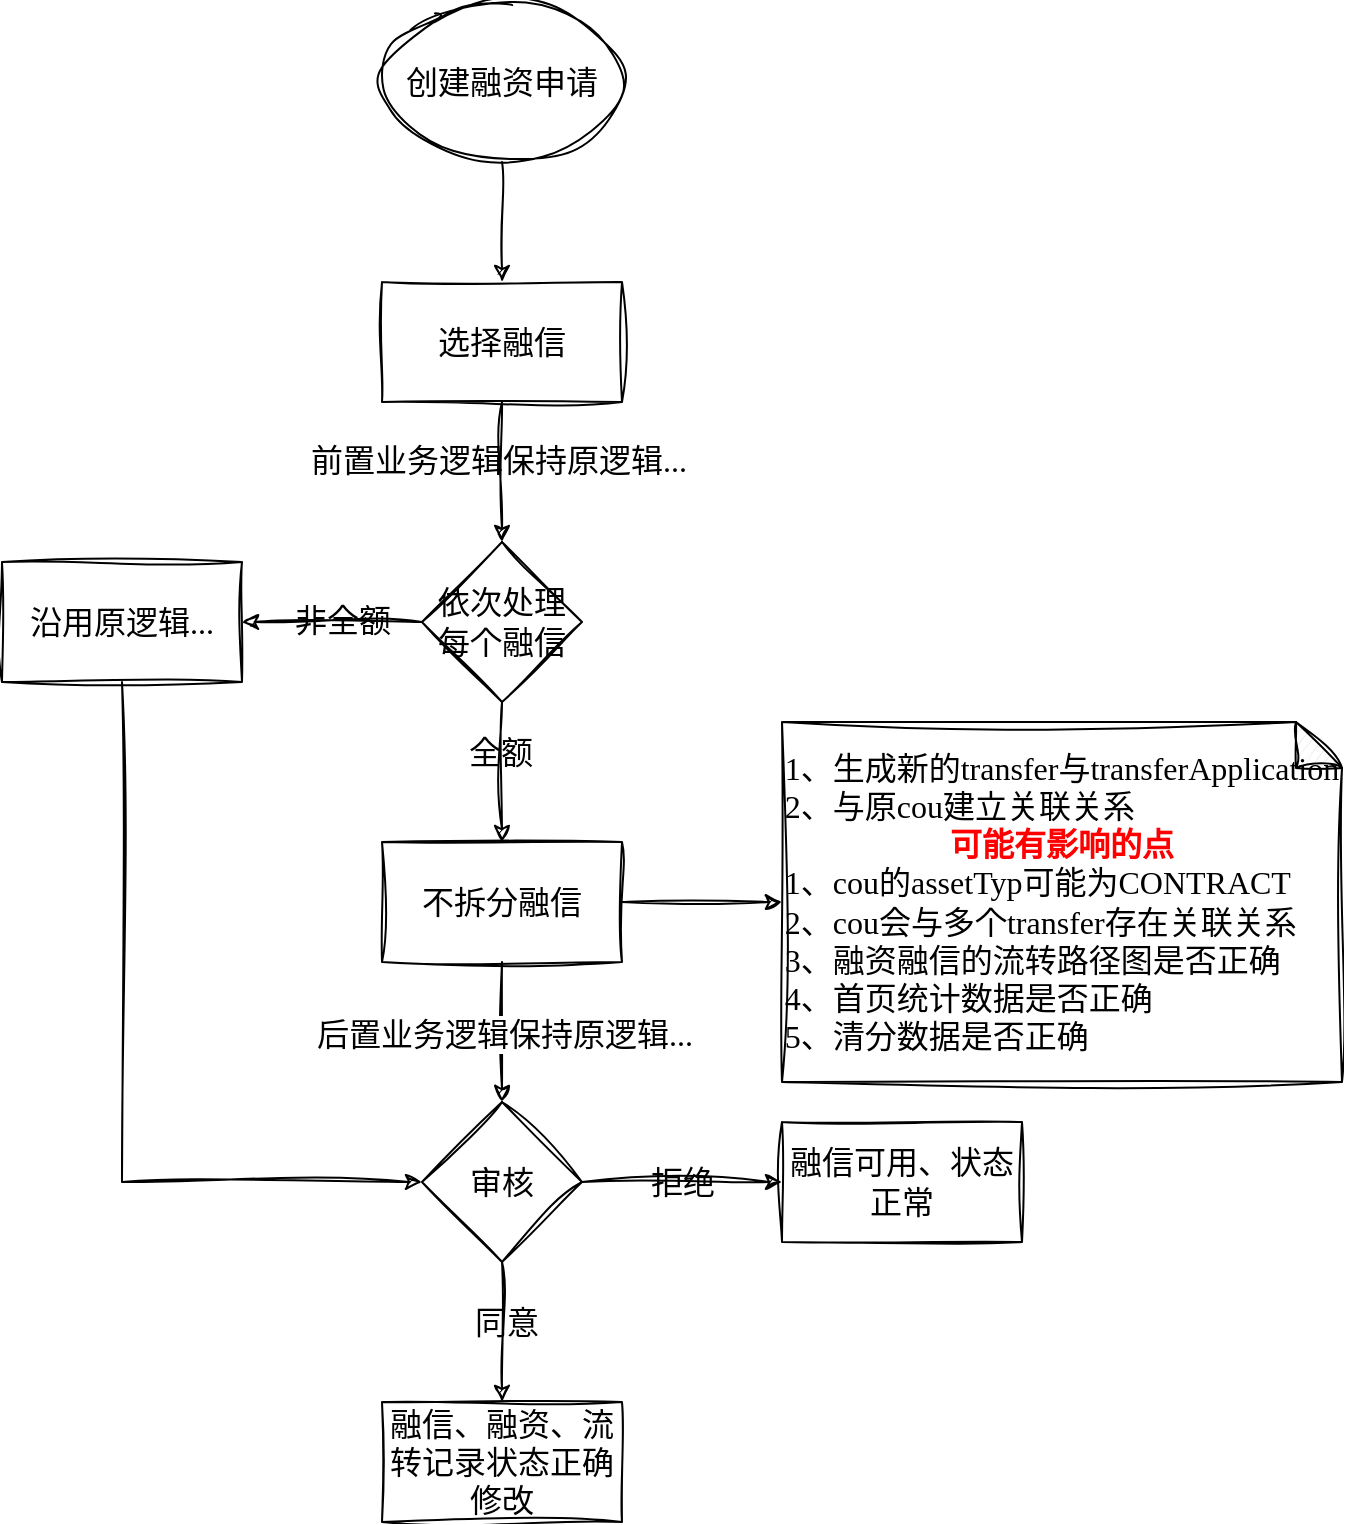 <mxfile version="24.7.17">
  <diagram name="第 1 页" id="oDhFCcuOqRSYPgUYl9Wo">
    <mxGraphModel dx="1242" dy="785" grid="1" gridSize="10" guides="1" tooltips="1" connect="1" arrows="1" fold="1" page="1" pageScale="1" pageWidth="827" pageHeight="1169" math="0" shadow="0">
      <root>
        <mxCell id="0" />
        <mxCell id="1" parent="0" />
        <mxCell id="p33mTXCWpmtPviyPJqFd-3" value="" style="edgeStyle=orthogonalEdgeStyle;rounded=0;sketch=1;hachureGap=4;jiggle=2;curveFitting=1;orthogonalLoop=1;jettySize=auto;html=1;fontFamily=Architects Daughter;fontSource=https%3A%2F%2Ffonts.googleapis.com%2Fcss%3Ffamily%3DArchitects%2BDaughter;" edge="1" parent="1" source="p33mTXCWpmtPviyPJqFd-1" target="p33mTXCWpmtPviyPJqFd-2">
          <mxGeometry relative="1" as="geometry" />
        </mxCell>
        <mxCell id="p33mTXCWpmtPviyPJqFd-1" value="&lt;font data-font-src=&quot;https://fonts.googleapis.com/css?family=Long+Cang&quot; style=&quot;font-size: 16px;&quot;&gt;创建融资申请&lt;/font&gt;" style="ellipse;whiteSpace=wrap;html=1;sketch=1;hachureGap=4;jiggle=2;curveFitting=1;fontFamily=Long Cang;fontSource=https%3A%2F%2Ffonts.googleapis.com%2Fcss%3Ffamily%3DLong%2BCang;fillColor=none;fontSize=16;" vertex="1" parent="1">
          <mxGeometry x="320" y="120" width="120" height="80" as="geometry" />
        </mxCell>
        <mxCell id="p33mTXCWpmtPviyPJqFd-21" value="" style="edgeStyle=orthogonalEdgeStyle;shape=connector;rounded=0;sketch=1;hachureGap=4;jiggle=2;curveFitting=1;orthogonalLoop=1;jettySize=auto;html=1;strokeColor=default;align=center;verticalAlign=middle;fontFamily=Long Cang;fontSource=https%3A%2F%2Ffonts.googleapis.com%2Fcss%3Ffamily%3DLong%2BCang;fontSize=16;fontColor=default;labelBackgroundColor=default;endArrow=classic;" edge="1" parent="1" source="p33mTXCWpmtPviyPJqFd-2" target="p33mTXCWpmtPviyPJqFd-13">
          <mxGeometry relative="1" as="geometry" />
        </mxCell>
        <mxCell id="p33mTXCWpmtPviyPJqFd-36" value="前置业务逻辑保持原逻辑..." style="edgeLabel;html=1;align=center;verticalAlign=middle;resizable=0;points=[];sketch=1;hachureGap=4;jiggle=2;curveFitting=1;strokeColor=default;fontFamily=Long Cang;fontSource=https%3A%2F%2Ffonts.googleapis.com%2Fcss%3Ffamily%3DLong%2BCang;fontSize=16;fontColor=default;labelBackgroundColor=none;fillColor=none;" vertex="1" connectable="0" parent="p33mTXCWpmtPviyPJqFd-21">
          <mxGeometry x="-0.186" y="-2" relative="1" as="geometry">
            <mxPoint as="offset" />
          </mxGeometry>
        </mxCell>
        <mxCell id="p33mTXCWpmtPviyPJqFd-2" value="&lt;font style=&quot;font-size: 16px;&quot;&gt;选择融信&lt;/font&gt;" style="whiteSpace=wrap;html=1;fontFamily=Long Cang;fillColor=none;sketch=1;hachureGap=4;jiggle=2;curveFitting=1;fontSource=https%3A%2F%2Ffonts.googleapis.com%2Fcss%3Ffamily%3DLong%2BCang;fontSize=16;" vertex="1" parent="1">
          <mxGeometry x="320" y="260" width="120" height="60" as="geometry" />
        </mxCell>
        <mxCell id="p33mTXCWpmtPviyPJqFd-16" value="" style="edgeStyle=orthogonalEdgeStyle;shape=connector;rounded=0;sketch=1;hachureGap=4;jiggle=2;curveFitting=1;orthogonalLoop=1;jettySize=auto;html=1;strokeColor=default;align=center;verticalAlign=middle;fontFamily=Long Cang;fontSource=https%3A%2F%2Ffonts.googleapis.com%2Fcss%3Ffamily%3DLong%2BCang;fontSize=16;fontColor=default;labelBackgroundColor=default;endArrow=classic;" edge="1" parent="1" source="p33mTXCWpmtPviyPJqFd-13" target="p33mTXCWpmtPviyPJqFd-15">
          <mxGeometry relative="1" as="geometry" />
        </mxCell>
        <mxCell id="p33mTXCWpmtPviyPJqFd-17" value="非全额" style="edgeLabel;html=1;align=center;verticalAlign=middle;resizable=0;points=[];sketch=1;hachureGap=4;jiggle=2;curveFitting=1;strokeColor=default;fontFamily=Long Cang;fontSource=https%3A%2F%2Ffonts.googleapis.com%2Fcss%3Ffamily%3DLong%2BCang;fontSize=16;fontColor=default;labelBackgroundColor=none;fillColor=none;" vertex="1" connectable="0" parent="p33mTXCWpmtPviyPJqFd-16">
          <mxGeometry x="-0.1" y="-1" relative="1" as="geometry">
            <mxPoint as="offset" />
          </mxGeometry>
        </mxCell>
        <mxCell id="p33mTXCWpmtPviyPJqFd-19" value="" style="edgeStyle=orthogonalEdgeStyle;shape=connector;rounded=0;sketch=1;hachureGap=4;jiggle=2;curveFitting=1;orthogonalLoop=1;jettySize=auto;html=1;strokeColor=default;align=center;verticalAlign=middle;fontFamily=Long Cang;fontSource=https%3A%2F%2Ffonts.googleapis.com%2Fcss%3Ffamily%3DLong%2BCang;fontSize=16;fontColor=default;labelBackgroundColor=default;endArrow=classic;" edge="1" parent="1" source="p33mTXCWpmtPviyPJqFd-13" target="p33mTXCWpmtPviyPJqFd-18">
          <mxGeometry relative="1" as="geometry" />
        </mxCell>
        <mxCell id="p33mTXCWpmtPviyPJqFd-20" value="全额" style="edgeLabel;html=1;align=center;verticalAlign=middle;resizable=0;points=[];sketch=1;hachureGap=4;jiggle=2;curveFitting=1;strokeColor=default;fontFamily=Long Cang;fontSource=https%3A%2F%2Ffonts.googleapis.com%2Fcss%3Ffamily%3DLong%2BCang;fontSize=16;fontColor=default;labelBackgroundColor=none;fillColor=none;" vertex="1" connectable="0" parent="p33mTXCWpmtPviyPJqFd-19">
          <mxGeometry x="-0.329" y="-1" relative="1" as="geometry">
            <mxPoint y="1" as="offset" />
          </mxGeometry>
        </mxCell>
        <mxCell id="p33mTXCWpmtPviyPJqFd-13" value="依次处理每个融信" style="rhombus;whiteSpace=wrap;html=1;fontSize=16;fontFamily=Long Cang;fillColor=none;sketch=1;hachureGap=4;jiggle=2;curveFitting=1;fontSource=https%3A%2F%2Ffonts.googleapis.com%2Fcss%3Ffamily%3DLong%2BCang;" vertex="1" parent="1">
          <mxGeometry x="340" y="390" width="80" height="80" as="geometry" />
        </mxCell>
        <mxCell id="p33mTXCWpmtPviyPJqFd-29" style="edgeStyle=orthogonalEdgeStyle;shape=connector;rounded=0;sketch=1;hachureGap=4;jiggle=2;curveFitting=1;orthogonalLoop=1;jettySize=auto;html=1;exitX=0.5;exitY=1;exitDx=0;exitDy=0;entryX=0;entryY=0.5;entryDx=0;entryDy=0;strokeColor=default;align=center;verticalAlign=middle;fontFamily=Long Cang;fontSource=https%3A%2F%2Ffonts.googleapis.com%2Fcss%3Ffamily%3DLong%2BCang;fontSize=16;fontColor=default;labelBackgroundColor=default;endArrow=classic;" edge="1" parent="1" source="p33mTXCWpmtPviyPJqFd-15" target="p33mTXCWpmtPviyPJqFd-26">
          <mxGeometry relative="1" as="geometry" />
        </mxCell>
        <mxCell id="p33mTXCWpmtPviyPJqFd-15" value="沿用原逻辑..." style="whiteSpace=wrap;html=1;fontSize=16;fontFamily=Long Cang;fillColor=none;sketch=1;hachureGap=4;jiggle=2;curveFitting=1;fontSource=https%3A%2F%2Ffonts.googleapis.com%2Fcss%3Ffamily%3DLong%2BCang;" vertex="1" parent="1">
          <mxGeometry x="130" y="400" width="120" height="60" as="geometry" />
        </mxCell>
        <mxCell id="p33mTXCWpmtPviyPJqFd-23" value="" style="edgeStyle=orthogonalEdgeStyle;shape=connector;rounded=0;sketch=1;hachureGap=4;jiggle=2;curveFitting=1;orthogonalLoop=1;jettySize=auto;html=1;strokeColor=default;align=center;verticalAlign=middle;fontFamily=Long Cang;fontSource=https%3A%2F%2Ffonts.googleapis.com%2Fcss%3Ffamily%3DLong%2BCang;fontSize=16;fontColor=default;labelBackgroundColor=default;endArrow=classic;entryX=0;entryY=0.5;entryDx=0;entryDy=0;entryPerimeter=0;" edge="1" parent="1" source="p33mTXCWpmtPviyPJqFd-18" target="p33mTXCWpmtPviyPJqFd-24">
          <mxGeometry relative="1" as="geometry">
            <mxPoint x="530" y="570" as="targetPoint" />
          </mxGeometry>
        </mxCell>
        <mxCell id="p33mTXCWpmtPviyPJqFd-27" value="" style="edgeStyle=orthogonalEdgeStyle;shape=connector;rounded=0;sketch=1;hachureGap=4;jiggle=2;curveFitting=1;orthogonalLoop=1;jettySize=auto;html=1;strokeColor=default;align=center;verticalAlign=middle;fontFamily=Long Cang;fontSource=https%3A%2F%2Ffonts.googleapis.com%2Fcss%3Ffamily%3DLong%2BCang;fontSize=16;fontColor=default;labelBackgroundColor=default;endArrow=classic;" edge="1" parent="1" source="p33mTXCWpmtPviyPJqFd-18" target="p33mTXCWpmtPviyPJqFd-26">
          <mxGeometry relative="1" as="geometry" />
        </mxCell>
        <mxCell id="p33mTXCWpmtPviyPJqFd-37" value="" style="edgeLabel;html=1;align=center;verticalAlign=middle;resizable=0;points=[];sketch=1;hachureGap=4;jiggle=2;curveFitting=1;strokeColor=default;fontFamily=Long Cang;fontSource=https%3A%2F%2Ffonts.googleapis.com%2Fcss%3Ffamily%3DLong%2BCang;fontSize=16;fontColor=default;labelBackgroundColor=default;fillColor=none;" vertex="1" connectable="0" parent="p33mTXCWpmtPviyPJqFd-27">
          <mxGeometry x="-0.214" relative="1" as="geometry">
            <mxPoint y="1" as="offset" />
          </mxGeometry>
        </mxCell>
        <mxCell id="p33mTXCWpmtPviyPJqFd-39" value="后置业务逻辑保持原逻辑..." style="edgeLabel;html=1;align=center;verticalAlign=middle;resizable=0;points=[];sketch=1;hachureGap=4;jiggle=2;curveFitting=1;strokeColor=default;fontFamily=Long Cang;fontSource=https%3A%2F%2Ffonts.googleapis.com%2Fcss%3Ffamily%3DLong%2BCang;fontSize=16;fontColor=default;labelBackgroundColor=default;fillColor=none;" vertex="1" connectable="0" parent="p33mTXCWpmtPviyPJqFd-27">
          <mxGeometry x="0.014" y="1" relative="1" as="geometry">
            <mxPoint as="offset" />
          </mxGeometry>
        </mxCell>
        <mxCell id="p33mTXCWpmtPviyPJqFd-18" value="不拆分融信" style="whiteSpace=wrap;html=1;fontSize=16;fontFamily=Long Cang;fillColor=none;sketch=1;hachureGap=4;jiggle=2;curveFitting=1;fontSource=https%3A%2F%2Ffonts.googleapis.com%2Fcss%3Ffamily%3DLong%2BCang;" vertex="1" parent="1">
          <mxGeometry x="320" y="540" width="120" height="60" as="geometry" />
        </mxCell>
        <mxCell id="p33mTXCWpmtPviyPJqFd-24" value="&lt;div style=&quot;text-align: left;&quot;&gt;&lt;span style=&quot;background-color: initial;&quot;&gt;1、生成新的transfer与transferApplication&lt;/span&gt;&lt;/div&gt;&lt;div style=&quot;text-align: left;&quot;&gt;2、与原cou建立关联关系&lt;/div&gt;&lt;div style=&quot;&quot;&gt;&lt;b&gt;&lt;font color=&quot;#ff0000&quot;&gt;可能有影响的点&lt;/font&gt;&lt;/b&gt;&lt;/div&gt;&lt;div style=&quot;text-align: left;&quot;&gt;1、cou的assetTyp可能为CONTRACT&lt;/div&gt;&lt;div style=&quot;text-align: left;&quot;&gt;2、cou会与多个transfer存在关联关系&lt;/div&gt;&lt;div style=&quot;text-align: left;&quot;&gt;3、融资融信的流转路径图是否正确&lt;/div&gt;&lt;div style=&quot;text-align: left;&quot;&gt;4、首页统计数据是否正确&lt;/div&gt;&lt;div style=&quot;text-align: left;&quot;&gt;5、清分数据是否正确&lt;/div&gt;" style="shape=note;whiteSpace=wrap;html=1;backgroundOutline=1;darkOpacity=0.05;sketch=1;hachureGap=4;jiggle=2;curveFitting=1;strokeColor=default;align=center;verticalAlign=middle;fontFamily=Long Cang;fontSource=https%3A%2F%2Ffonts.googleapis.com%2Fcss%3Ffamily%3DLong%2BCang;fontSize=16;fontColor=default;labelBackgroundColor=none;fillColor=none;size=23;" vertex="1" parent="1">
          <mxGeometry x="520" y="480" width="280" height="180" as="geometry" />
        </mxCell>
        <mxCell id="p33mTXCWpmtPviyPJqFd-32" value="" style="edgeStyle=orthogonalEdgeStyle;shape=connector;rounded=0;sketch=1;hachureGap=4;jiggle=2;curveFitting=1;orthogonalLoop=1;jettySize=auto;html=1;strokeColor=default;align=center;verticalAlign=middle;fontFamily=Long Cang;fontSource=https%3A%2F%2Ffonts.googleapis.com%2Fcss%3Ffamily%3DLong%2BCang;fontSize=16;fontColor=default;labelBackgroundColor=none;endArrow=classic;" edge="1" parent="1" source="p33mTXCWpmtPviyPJqFd-26" target="p33mTXCWpmtPviyPJqFd-31">
          <mxGeometry relative="1" as="geometry" />
        </mxCell>
        <mxCell id="p33mTXCWpmtPviyPJqFd-33" value="同意" style="edgeLabel;html=1;align=center;verticalAlign=middle;resizable=0;points=[];sketch=1;hachureGap=4;jiggle=2;curveFitting=1;strokeColor=default;fontFamily=Long Cang;fontSource=https%3A%2F%2Ffonts.googleapis.com%2Fcss%3Ffamily%3DLong%2BCang;fontSize=16;fontColor=default;labelBackgroundColor=none;fillColor=none;" vertex="1" connectable="0" parent="p33mTXCWpmtPviyPJqFd-32">
          <mxGeometry x="-0.157" y="2" relative="1" as="geometry">
            <mxPoint as="offset" />
          </mxGeometry>
        </mxCell>
        <mxCell id="p33mTXCWpmtPviyPJqFd-35" value="拒绝" style="edgeStyle=orthogonalEdgeStyle;shape=connector;rounded=0;sketch=1;hachureGap=4;jiggle=2;curveFitting=1;orthogonalLoop=1;jettySize=auto;html=1;strokeColor=default;align=center;verticalAlign=middle;fontFamily=Long Cang;fontSource=https%3A%2F%2Ffonts.googleapis.com%2Fcss%3Ffamily%3DLong%2BCang;fontSize=16;fontColor=default;labelBackgroundColor=none;endArrow=classic;" edge="1" parent="1" source="p33mTXCWpmtPviyPJqFd-26" target="p33mTXCWpmtPviyPJqFd-34">
          <mxGeometry relative="1" as="geometry" />
        </mxCell>
        <mxCell id="p33mTXCWpmtPviyPJqFd-26" value="审核" style="rhombus;whiteSpace=wrap;html=1;fontSize=16;fontFamily=Long Cang;fillColor=none;sketch=1;hachureGap=4;jiggle=2;curveFitting=1;fontSource=https%3A%2F%2Ffonts.googleapis.com%2Fcss%3Ffamily%3DLong%2BCang;" vertex="1" parent="1">
          <mxGeometry x="340" y="670" width="80" height="80" as="geometry" />
        </mxCell>
        <mxCell id="p33mTXCWpmtPviyPJqFd-31" value="融信、融资、流转记录状态正确修改" style="whiteSpace=wrap;html=1;fontSize=16;fontFamily=Long Cang;fillColor=none;sketch=1;hachureGap=4;jiggle=2;curveFitting=1;fontSource=https%3A%2F%2Ffonts.googleapis.com%2Fcss%3Ffamily%3DLong%2BCang;" vertex="1" parent="1">
          <mxGeometry x="320" y="820" width="120" height="60" as="geometry" />
        </mxCell>
        <mxCell id="p33mTXCWpmtPviyPJqFd-34" value="融信可用、状态正常" style="whiteSpace=wrap;html=1;fontSize=16;fontFamily=Long Cang;fillColor=none;sketch=1;hachureGap=4;jiggle=2;curveFitting=1;fontSource=https%3A%2F%2Ffonts.googleapis.com%2Fcss%3Ffamily%3DLong%2BCang;" vertex="1" parent="1">
          <mxGeometry x="520" y="680" width="120" height="60" as="geometry" />
        </mxCell>
      </root>
    </mxGraphModel>
  </diagram>
</mxfile>
